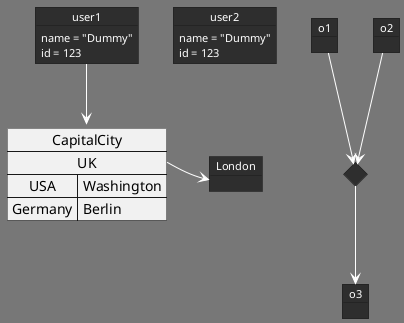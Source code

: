 ' Do not edit
' Theme Gallery
' autogenerated by script
'
@startuml
!theme reddress-darkgreen

object user1
user1 : name = "Dummy"
user1 : id = 123

object user2 {
  name = "Dummy"
  id = 123
}

object o1
object o2
diamond dia
object o3

o1  --> dia
o2  --> dia
dia --> o3

object London

map CapitalCity {
 UK *-> London
 USA => Washington
 Germany => Berlin
}

user1 --> CapitalCity
@enduml
